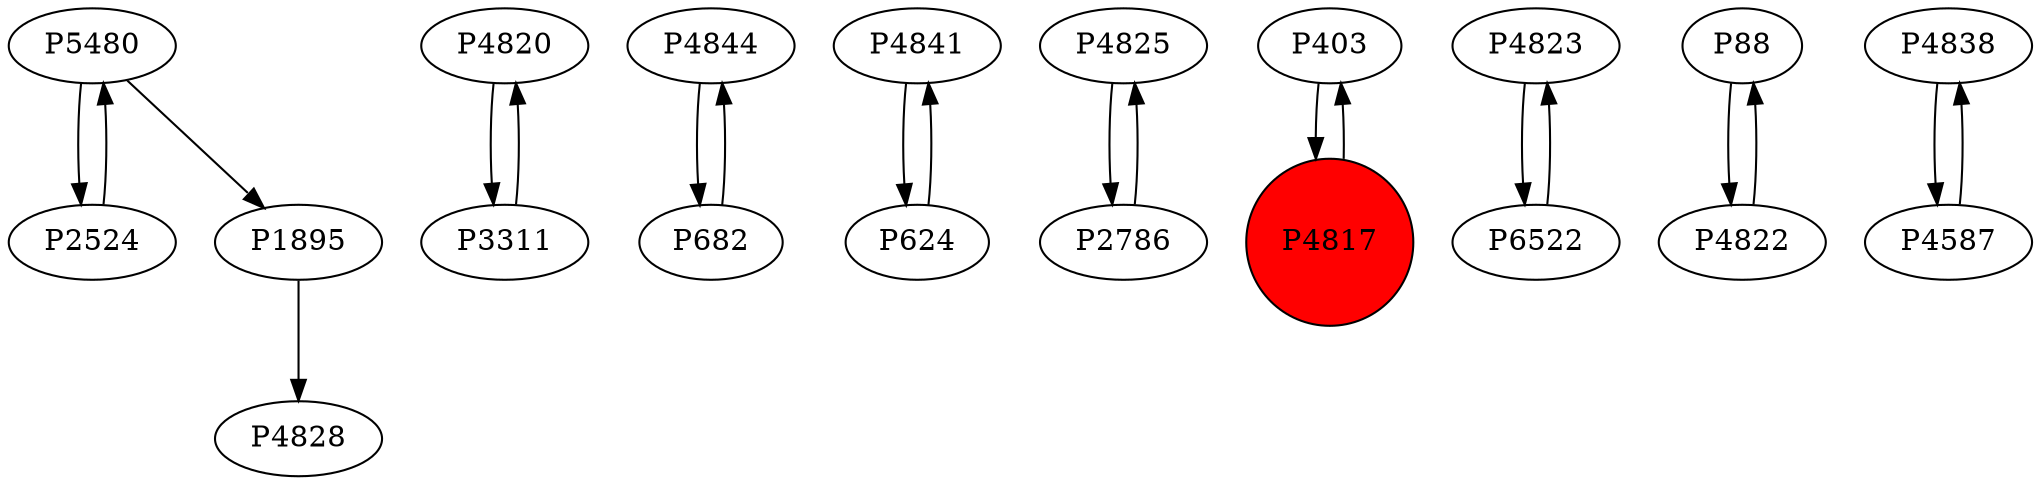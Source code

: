 digraph {
	P1895 -> P4828
	P4820 -> P3311
	P4844 -> P682
	P682 -> P4844
	P4841 -> P624
	P2524 -> P5480
	P4825 -> P2786
	P403 -> P4817
	P4823 -> P6522
	P88 -> P4822
	P4838 -> P4587
	P2786 -> P4825
	P4822 -> P88
	P4817 -> P403
	P624 -> P4841
	P4587 -> P4838
	P6522 -> P4823
	P3311 -> P4820
	P5480 -> P2524
	P5480 -> P1895
	P4817 [shape=circle]
	P4817 [style=filled]
	P4817 [fillcolor=red]
}